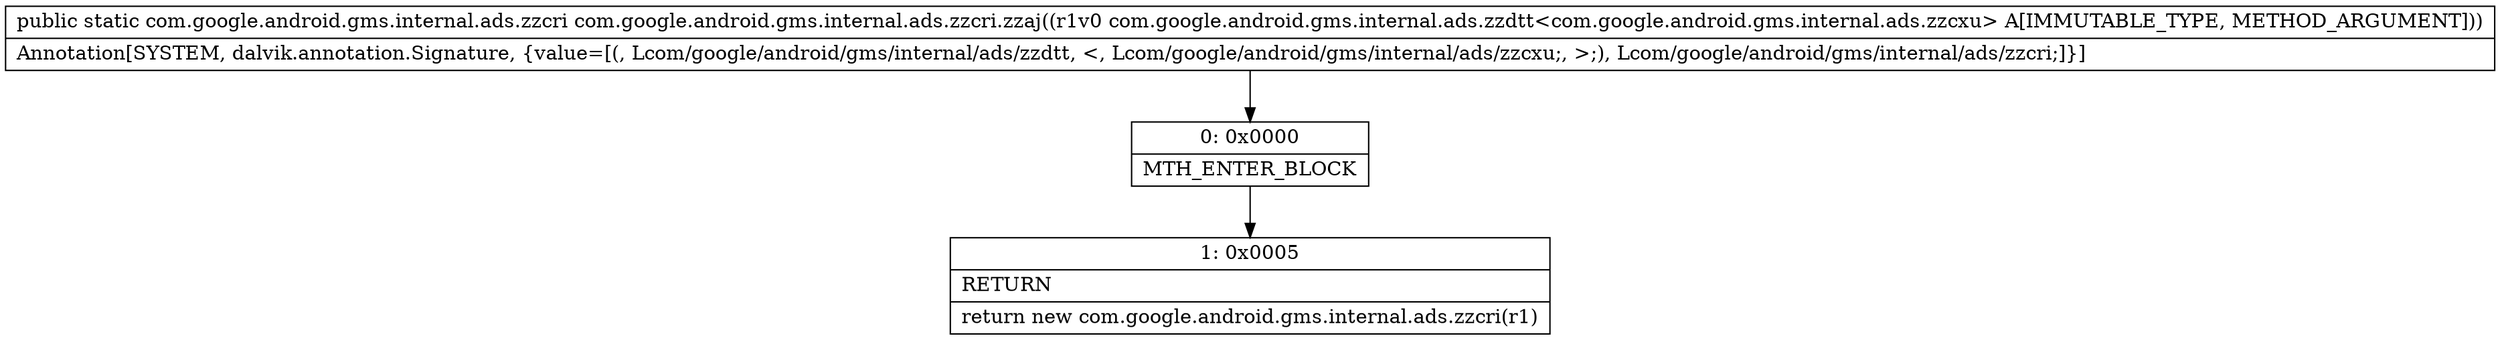 digraph "CFG forcom.google.android.gms.internal.ads.zzcri.zzaj(Lcom\/google\/android\/gms\/internal\/ads\/zzdtt;)Lcom\/google\/android\/gms\/internal\/ads\/zzcri;" {
Node_0 [shape=record,label="{0\:\ 0x0000|MTH_ENTER_BLOCK\l}"];
Node_1 [shape=record,label="{1\:\ 0x0005|RETURN\l|return new com.google.android.gms.internal.ads.zzcri(r1)\l}"];
MethodNode[shape=record,label="{public static com.google.android.gms.internal.ads.zzcri com.google.android.gms.internal.ads.zzcri.zzaj((r1v0 com.google.android.gms.internal.ads.zzdtt\<com.google.android.gms.internal.ads.zzcxu\> A[IMMUTABLE_TYPE, METHOD_ARGUMENT]))  | Annotation[SYSTEM, dalvik.annotation.Signature, \{value=[(, Lcom\/google\/android\/gms\/internal\/ads\/zzdtt, \<, Lcom\/google\/android\/gms\/internal\/ads\/zzcxu;, \>;), Lcom\/google\/android\/gms\/internal\/ads\/zzcri;]\}]\l}"];
MethodNode -> Node_0;
Node_0 -> Node_1;
}

